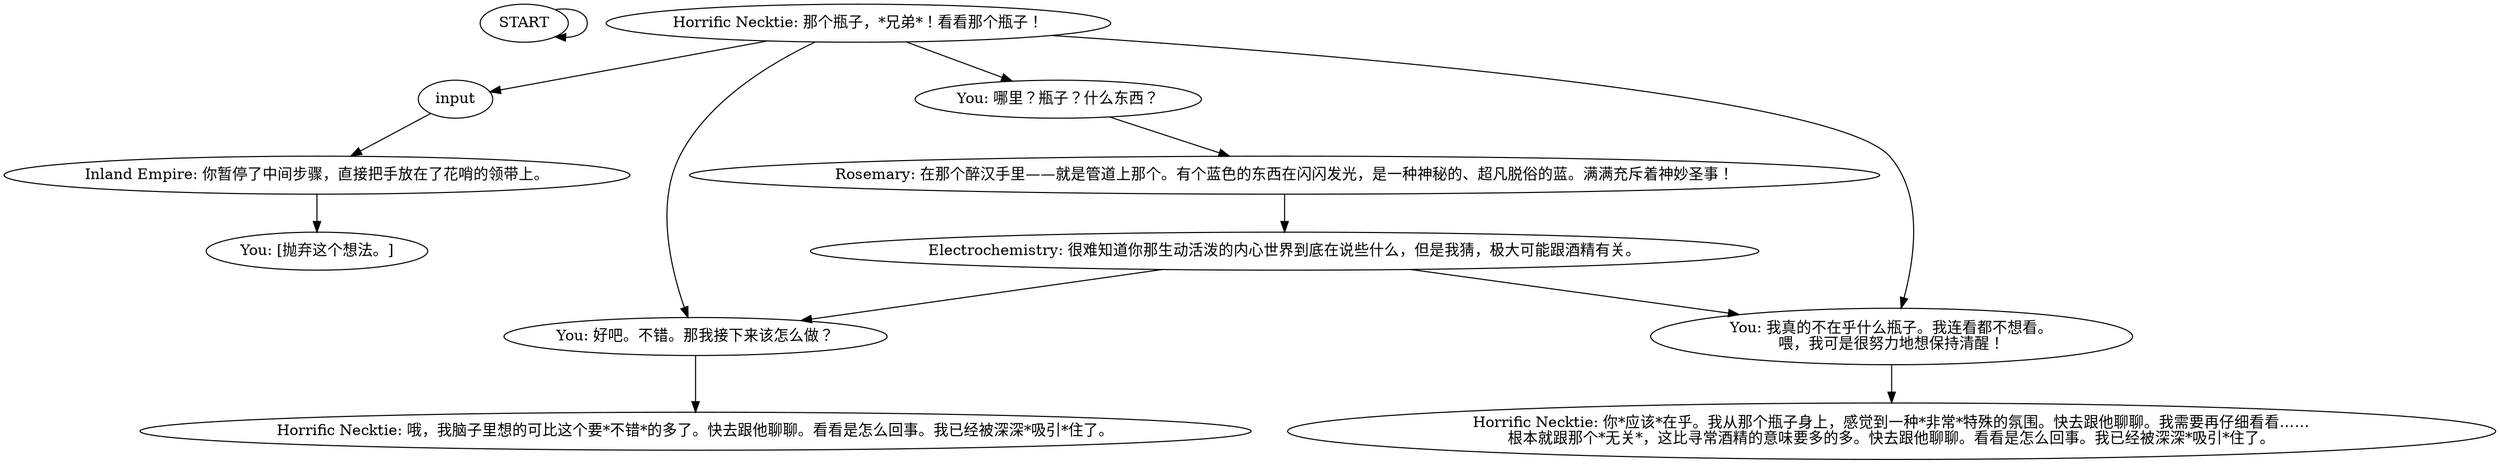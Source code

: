 # VILLAGE ORB / spirit necktie
# horrific necktie reacting to the bottle and urging you to buy it because otherwise buying the medicial spirit lacks foreshadowing and is too missable.
# ==================================================
digraph G {
	  0 [label="START"];
	  1 [label="input"];
	  2 [label="You: [抛弃这个想法。]"];
	  3 [label="Horrific Necktie: 那个瓶子，*兄弟*！看看那个瓶子！"];
	  4 [label="Inland Empire: 你暂停了中间步骤，直接把手放在了花哨的领带上。"];
	  5 [label="You: 好吧。不错。那我接下来该怎么做？"];
	  6 [label="You: 哪里？瓶子？什么东西？"];
	  7 [label="Horrific Necktie: 你*应该*在乎。我从那个瓶子身上，感觉到一种*非常*特殊的氛围。快去跟他聊聊。我需要再仔细看看……\n根本就跟那个*无关*，这比寻常酒精的意味要多的多。快去跟他聊聊。看看是怎么回事。我已经被深深*吸引*住了。"];
	  8 [label="Electrochemistry: 很难知道你那生动活泼的内心世界到底在说些什么，但是我猜，极大可能跟酒精有关。"];
	  9 [label="You: 我真的不在乎什么瓶子。我连看都不想看。\n喂，我可是很努力地想保持清醒！"];
	  10 [label="Rosemary: 在那个醉汉手里——就是管道上那个。有个蓝色的东西在闪闪发光，是一种神秘的、超凡脱俗的蓝。满满充斥着神妙圣事！"];
	  11 [label="Horrific Necktie: 哦，我脑子里想的可比这个要*不错*的多了。快去跟他聊聊。看看是怎么回事。我已经被深深*吸引*住了。"];
	  0 -> 0
	  1 -> 4
	  3 -> 9
	  3 -> 5
	  3 -> 6
	  3 -> 1
	  4 -> 2
	  5 -> 11
	  6 -> 10
	  8 -> 9
	  8 -> 5
	  9 -> 7
	  10 -> 8
}


